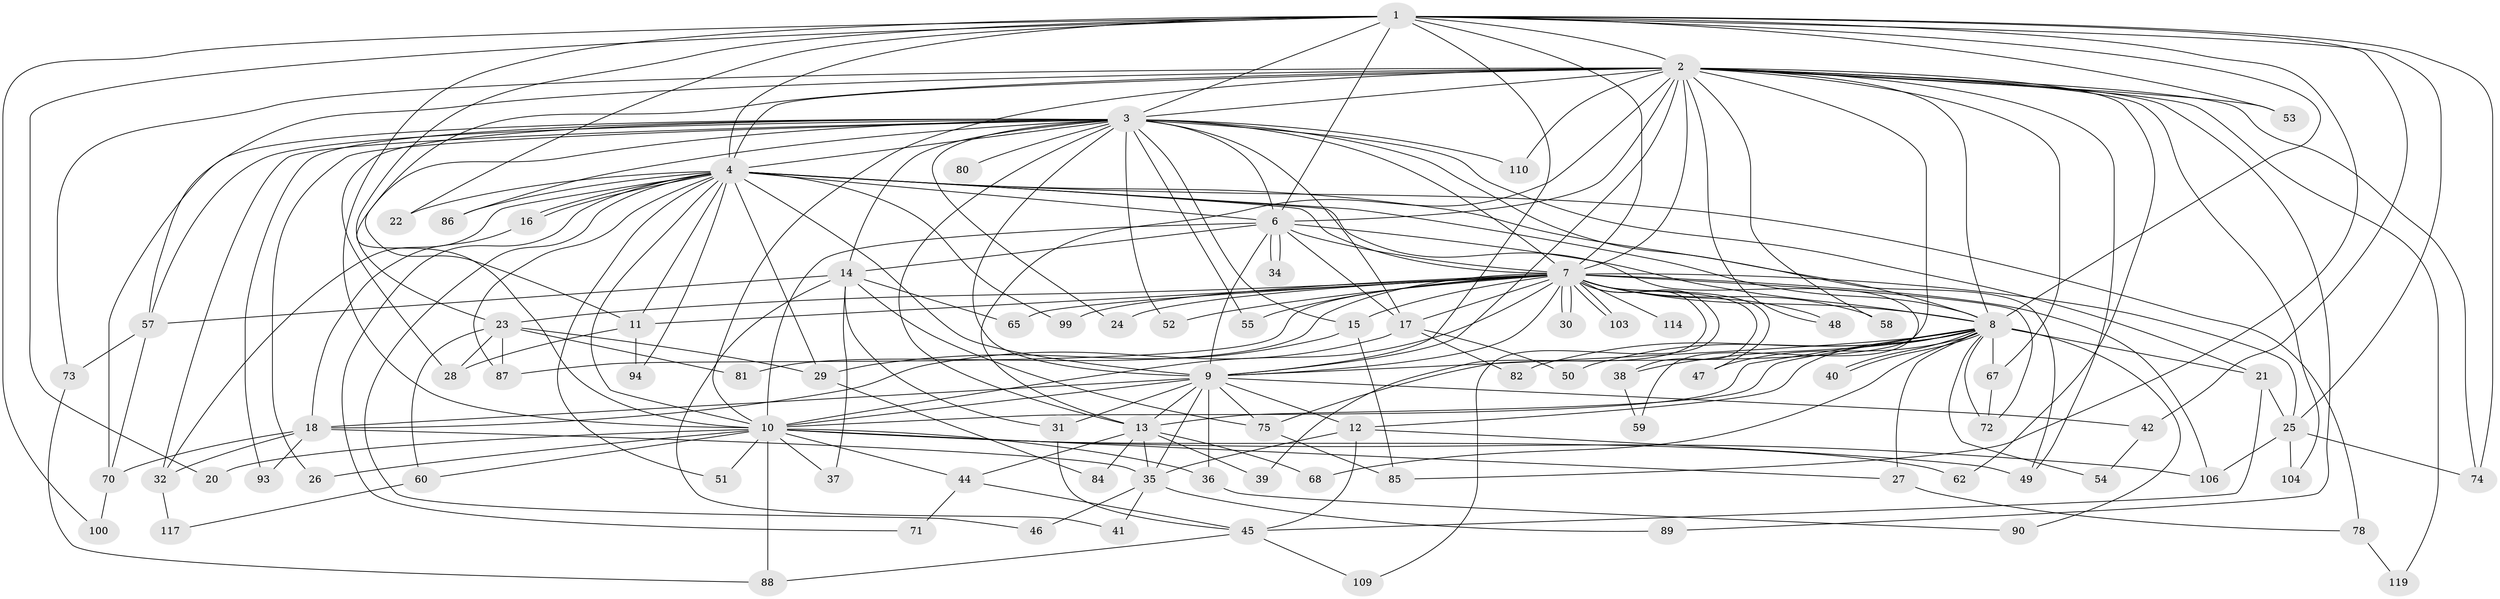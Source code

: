 // original degree distribution, {19: 0.008403361344537815, 27: 0.01680672268907563, 24: 0.01680672268907563, 15: 0.008403361344537815, 14: 0.008403361344537815, 34: 0.008403361344537815, 18: 0.008403361344537815, 21: 0.008403361344537815, 5: 0.025210084033613446, 6: 0.025210084033613446, 7: 0.04201680672268908, 8: 0.008403361344537815, 4: 0.03361344537815126, 3: 0.21008403361344538, 2: 0.5714285714285714}
// Generated by graph-tools (version 1.1) at 2025/11/02/27/25 16:11:01]
// undirected, 88 vertices, 215 edges
graph export_dot {
graph [start="1"]
  node [color=gray90,style=filled];
  1 [super="+118"];
  2 [super="+95"];
  3 [super="+5"];
  4 [super="+43"];
  6;
  7 [super="+64"];
  8 [super="+61"];
  9 [super="+83"];
  10 [super="+112"];
  11 [super="+33"];
  12 [super="+56"];
  13 [super="+19"];
  14 [super="+102"];
  15;
  16;
  17 [super="+91"];
  18 [super="+76"];
  20;
  21 [super="+92"];
  22;
  23 [super="+77"];
  24;
  25 [super="+111"];
  26;
  27;
  28;
  29 [super="+79"];
  30;
  31;
  32 [super="+101"];
  34;
  35 [super="+63"];
  36;
  37;
  38;
  39;
  40;
  41;
  42;
  44 [super="+69"];
  45 [super="+66"];
  46;
  47;
  48;
  49 [super="+113"];
  50;
  51;
  52;
  53;
  54;
  55;
  57;
  58;
  59;
  60;
  62;
  65;
  67 [super="+96"];
  68;
  70 [super="+107"];
  71;
  72;
  73;
  74 [super="+108"];
  75 [super="+98"];
  78;
  80;
  81;
  82;
  84;
  85 [super="+116"];
  86;
  87 [super="+105"];
  88 [super="+97"];
  89;
  90;
  93;
  94;
  99;
  100;
  103;
  104;
  106 [super="+115"];
  109;
  110;
  114;
  117;
  119;
  1 -- 2;
  1 -- 3 [weight=2];
  1 -- 4;
  1 -- 6 [weight=2];
  1 -- 7;
  1 -- 8;
  1 -- 9;
  1 -- 10;
  1 -- 20;
  1 -- 22;
  1 -- 23;
  1 -- 42;
  1 -- 53;
  1 -- 85;
  1 -- 100;
  1 -- 25;
  1 -- 74;
  2 -- 3 [weight=3];
  2 -- 4;
  2 -- 6;
  2 -- 7;
  2 -- 8;
  2 -- 9;
  2 -- 10 [weight=2];
  2 -- 48;
  2 -- 53;
  2 -- 57;
  2 -- 58;
  2 -- 62;
  2 -- 67;
  2 -- 73;
  2 -- 74;
  2 -- 75;
  2 -- 89;
  2 -- 104;
  2 -- 110;
  2 -- 119;
  2 -- 13;
  2 -- 49;
  2 -- 11;
  3 -- 4 [weight=2];
  3 -- 6 [weight=2];
  3 -- 7 [weight=2];
  3 -- 8 [weight=2];
  3 -- 9 [weight=2];
  3 -- 10 [weight=2];
  3 -- 13;
  3 -- 17 [weight=2];
  3 -- 24;
  3 -- 26;
  3 -- 28;
  3 -- 55;
  3 -- 70;
  3 -- 80 [weight=2];
  3 -- 86;
  3 -- 93;
  3 -- 110;
  3 -- 21 [weight=2];
  3 -- 14;
  3 -- 15;
  3 -- 52;
  3 -- 57;
  3 -- 32;
  4 -- 6;
  4 -- 7;
  4 -- 8;
  4 -- 9;
  4 -- 10;
  4 -- 11;
  4 -- 16;
  4 -- 16;
  4 -- 22;
  4 -- 29;
  4 -- 32;
  4 -- 46;
  4 -- 49;
  4 -- 51;
  4 -- 59;
  4 -- 71;
  4 -- 78;
  4 -- 86;
  4 -- 87;
  4 -- 94;
  4 -- 99;
  6 -- 7;
  6 -- 8;
  6 -- 9;
  6 -- 10;
  6 -- 14;
  6 -- 17;
  6 -- 34;
  6 -- 34;
  7 -- 8;
  7 -- 9;
  7 -- 10;
  7 -- 11;
  7 -- 15;
  7 -- 23;
  7 -- 24;
  7 -- 25;
  7 -- 30;
  7 -- 30;
  7 -- 38;
  7 -- 39;
  7 -- 47;
  7 -- 48;
  7 -- 52;
  7 -- 55;
  7 -- 58;
  7 -- 65;
  7 -- 72;
  7 -- 81;
  7 -- 99;
  7 -- 103;
  7 -- 103;
  7 -- 106;
  7 -- 109;
  7 -- 114 [weight=2];
  7 -- 17;
  7 -- 87;
  8 -- 9;
  8 -- 10;
  8 -- 12;
  8 -- 21;
  8 -- 27;
  8 -- 38;
  8 -- 40;
  8 -- 40;
  8 -- 47;
  8 -- 50;
  8 -- 54;
  8 -- 67;
  8 -- 68;
  8 -- 72;
  8 -- 82;
  8 -- 90;
  8 -- 13;
  9 -- 10;
  9 -- 12 [weight=2];
  9 -- 13;
  9 -- 31;
  9 -- 35;
  9 -- 36;
  9 -- 42;
  9 -- 18;
  9 -- 75;
  10 -- 20;
  10 -- 26;
  10 -- 27;
  10 -- 36;
  10 -- 37;
  10 -- 44;
  10 -- 51;
  10 -- 60;
  10 -- 62;
  10 -- 88;
  10 -- 106;
  11 -- 28;
  11 -- 94;
  12 -- 45;
  12 -- 49;
  12 -- 35;
  13 -- 35;
  13 -- 39;
  13 -- 68;
  13 -- 44;
  13 -- 84;
  14 -- 31;
  14 -- 37;
  14 -- 41;
  14 -- 65;
  14 -- 75;
  14 -- 57;
  15 -- 85;
  15 -- 29;
  16 -- 18;
  17 -- 18;
  17 -- 50;
  17 -- 82;
  18 -- 32;
  18 -- 70;
  18 -- 93;
  18 -- 35;
  21 -- 25;
  21 -- 45;
  23 -- 29;
  23 -- 60;
  23 -- 81;
  23 -- 87;
  23 -- 28;
  25 -- 74;
  25 -- 104;
  25 -- 106;
  27 -- 78;
  29 -- 84;
  31 -- 45;
  32 -- 117;
  35 -- 41;
  35 -- 46;
  35 -- 89;
  36 -- 90;
  38 -- 59;
  42 -- 54;
  44 -- 45;
  44 -- 71;
  45 -- 109;
  45 -- 88;
  57 -- 73;
  57 -- 70;
  60 -- 117;
  67 -- 72;
  70 -- 100;
  73 -- 88;
  75 -- 85;
  78 -- 119;
}
